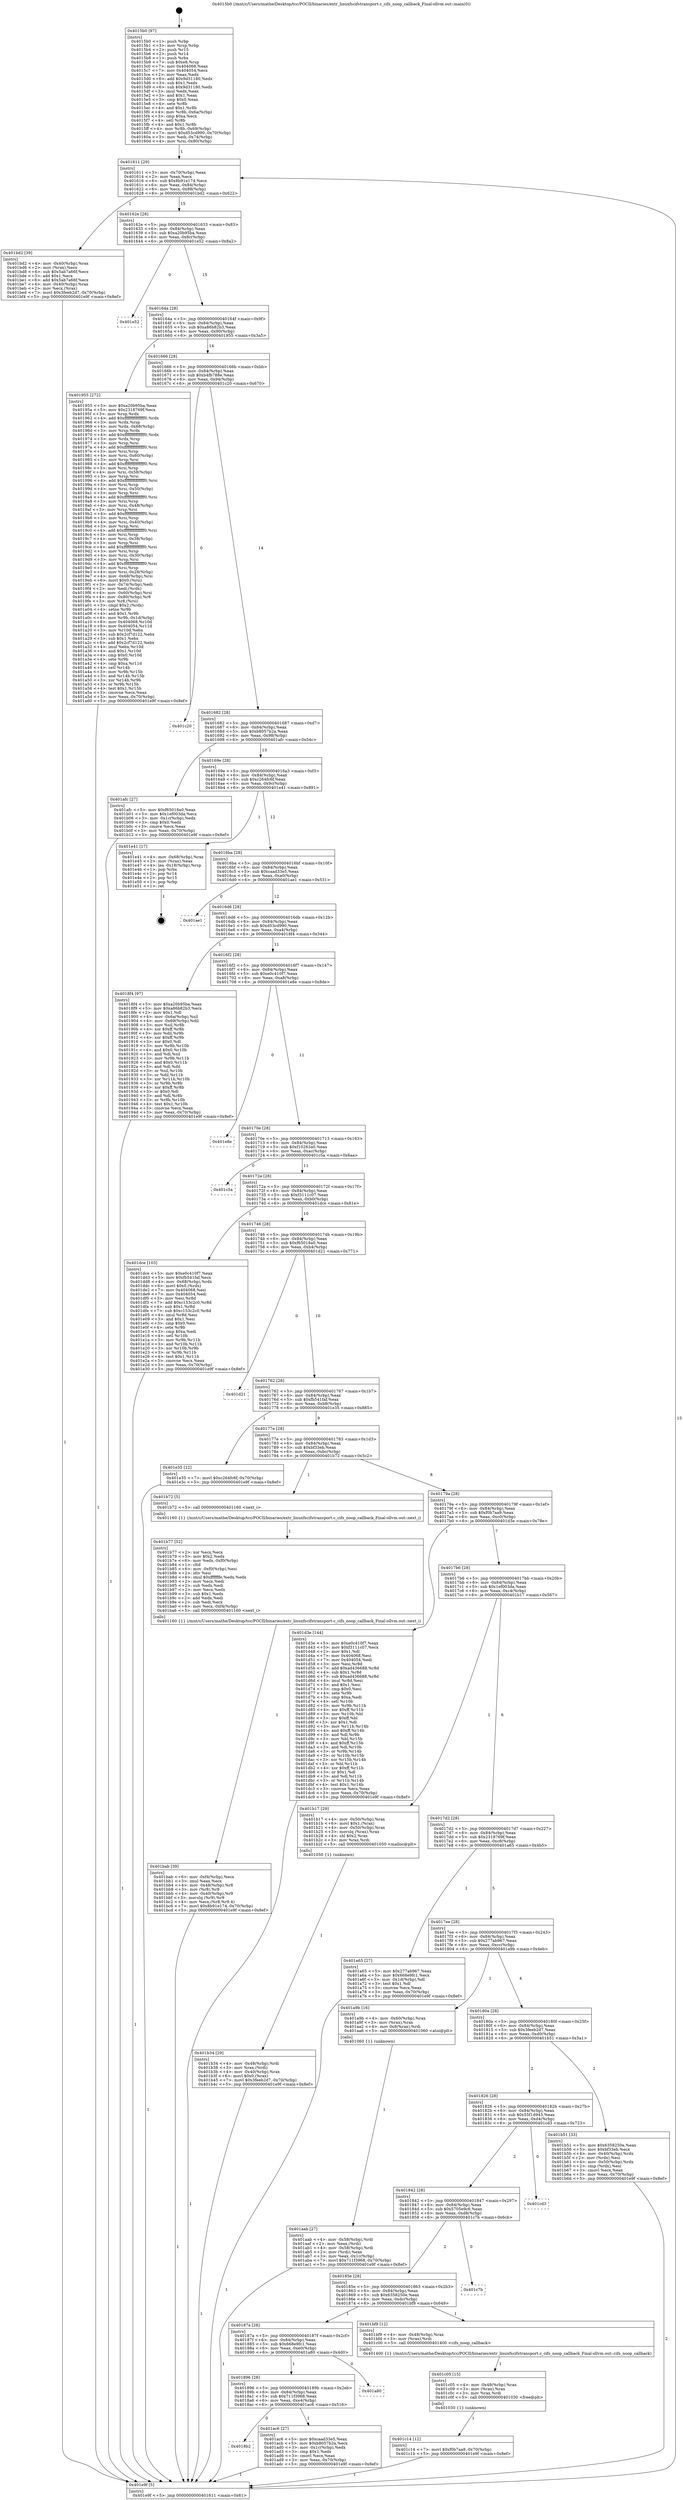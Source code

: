 digraph "0x4015b0" {
  label = "0x4015b0 (/mnt/c/Users/mathe/Desktop/tcc/POCII/binaries/extr_linuxfscifstransport.c_cifs_noop_callback_Final-ollvm.out::main(0))"
  labelloc = "t"
  node[shape=record]

  Entry [label="",width=0.3,height=0.3,shape=circle,fillcolor=black,style=filled]
  "0x401611" [label="{
     0x401611 [29]\l
     | [instrs]\l
     &nbsp;&nbsp;0x401611 \<+3\>: mov -0x70(%rbp),%eax\l
     &nbsp;&nbsp;0x401614 \<+2\>: mov %eax,%ecx\l
     &nbsp;&nbsp;0x401616 \<+6\>: sub $0x8b91e174,%ecx\l
     &nbsp;&nbsp;0x40161c \<+6\>: mov %eax,-0x84(%rbp)\l
     &nbsp;&nbsp;0x401622 \<+6\>: mov %ecx,-0x88(%rbp)\l
     &nbsp;&nbsp;0x401628 \<+6\>: je 0000000000401bd2 \<main+0x622\>\l
  }"]
  "0x401bd2" [label="{
     0x401bd2 [39]\l
     | [instrs]\l
     &nbsp;&nbsp;0x401bd2 \<+4\>: mov -0x40(%rbp),%rax\l
     &nbsp;&nbsp;0x401bd6 \<+2\>: mov (%rax),%ecx\l
     &nbsp;&nbsp;0x401bd8 \<+6\>: sub $0x5ab7a66f,%ecx\l
     &nbsp;&nbsp;0x401bde \<+3\>: add $0x1,%ecx\l
     &nbsp;&nbsp;0x401be1 \<+6\>: add $0x5ab7a66f,%ecx\l
     &nbsp;&nbsp;0x401be7 \<+4\>: mov -0x40(%rbp),%rax\l
     &nbsp;&nbsp;0x401beb \<+2\>: mov %ecx,(%rax)\l
     &nbsp;&nbsp;0x401bed \<+7\>: movl $0x3feeb2d7,-0x70(%rbp)\l
     &nbsp;&nbsp;0x401bf4 \<+5\>: jmp 0000000000401e9f \<main+0x8ef\>\l
  }"]
  "0x40162e" [label="{
     0x40162e [28]\l
     | [instrs]\l
     &nbsp;&nbsp;0x40162e \<+5\>: jmp 0000000000401633 \<main+0x83\>\l
     &nbsp;&nbsp;0x401633 \<+6\>: mov -0x84(%rbp),%eax\l
     &nbsp;&nbsp;0x401639 \<+5\>: sub $0xa20b95ba,%eax\l
     &nbsp;&nbsp;0x40163e \<+6\>: mov %eax,-0x8c(%rbp)\l
     &nbsp;&nbsp;0x401644 \<+6\>: je 0000000000401e52 \<main+0x8a2\>\l
  }"]
  Exit [label="",width=0.3,height=0.3,shape=circle,fillcolor=black,style=filled,peripheries=2]
  "0x401e52" [label="{
     0x401e52\l
  }", style=dashed]
  "0x40164a" [label="{
     0x40164a [28]\l
     | [instrs]\l
     &nbsp;&nbsp;0x40164a \<+5\>: jmp 000000000040164f \<main+0x9f\>\l
     &nbsp;&nbsp;0x40164f \<+6\>: mov -0x84(%rbp),%eax\l
     &nbsp;&nbsp;0x401655 \<+5\>: sub $0xa86b82b3,%eax\l
     &nbsp;&nbsp;0x40165a \<+6\>: mov %eax,-0x90(%rbp)\l
     &nbsp;&nbsp;0x401660 \<+6\>: je 0000000000401955 \<main+0x3a5\>\l
  }"]
  "0x401c14" [label="{
     0x401c14 [12]\l
     | [instrs]\l
     &nbsp;&nbsp;0x401c14 \<+7\>: movl $0xf0b7aa9,-0x70(%rbp)\l
     &nbsp;&nbsp;0x401c1b \<+5\>: jmp 0000000000401e9f \<main+0x8ef\>\l
  }"]
  "0x401955" [label="{
     0x401955 [272]\l
     | [instrs]\l
     &nbsp;&nbsp;0x401955 \<+5\>: mov $0xa20b95ba,%eax\l
     &nbsp;&nbsp;0x40195a \<+5\>: mov $0x2318769f,%ecx\l
     &nbsp;&nbsp;0x40195f \<+3\>: mov %rsp,%rdx\l
     &nbsp;&nbsp;0x401962 \<+4\>: add $0xfffffffffffffff0,%rdx\l
     &nbsp;&nbsp;0x401966 \<+3\>: mov %rdx,%rsp\l
     &nbsp;&nbsp;0x401969 \<+4\>: mov %rdx,-0x68(%rbp)\l
     &nbsp;&nbsp;0x40196d \<+3\>: mov %rsp,%rdx\l
     &nbsp;&nbsp;0x401970 \<+4\>: add $0xfffffffffffffff0,%rdx\l
     &nbsp;&nbsp;0x401974 \<+3\>: mov %rdx,%rsp\l
     &nbsp;&nbsp;0x401977 \<+3\>: mov %rsp,%rsi\l
     &nbsp;&nbsp;0x40197a \<+4\>: add $0xfffffffffffffff0,%rsi\l
     &nbsp;&nbsp;0x40197e \<+3\>: mov %rsi,%rsp\l
     &nbsp;&nbsp;0x401981 \<+4\>: mov %rsi,-0x60(%rbp)\l
     &nbsp;&nbsp;0x401985 \<+3\>: mov %rsp,%rsi\l
     &nbsp;&nbsp;0x401988 \<+4\>: add $0xfffffffffffffff0,%rsi\l
     &nbsp;&nbsp;0x40198c \<+3\>: mov %rsi,%rsp\l
     &nbsp;&nbsp;0x40198f \<+4\>: mov %rsi,-0x58(%rbp)\l
     &nbsp;&nbsp;0x401993 \<+3\>: mov %rsp,%rsi\l
     &nbsp;&nbsp;0x401996 \<+4\>: add $0xfffffffffffffff0,%rsi\l
     &nbsp;&nbsp;0x40199a \<+3\>: mov %rsi,%rsp\l
     &nbsp;&nbsp;0x40199d \<+4\>: mov %rsi,-0x50(%rbp)\l
     &nbsp;&nbsp;0x4019a1 \<+3\>: mov %rsp,%rsi\l
     &nbsp;&nbsp;0x4019a4 \<+4\>: add $0xfffffffffffffff0,%rsi\l
     &nbsp;&nbsp;0x4019a8 \<+3\>: mov %rsi,%rsp\l
     &nbsp;&nbsp;0x4019ab \<+4\>: mov %rsi,-0x48(%rbp)\l
     &nbsp;&nbsp;0x4019af \<+3\>: mov %rsp,%rsi\l
     &nbsp;&nbsp;0x4019b2 \<+4\>: add $0xfffffffffffffff0,%rsi\l
     &nbsp;&nbsp;0x4019b6 \<+3\>: mov %rsi,%rsp\l
     &nbsp;&nbsp;0x4019b9 \<+4\>: mov %rsi,-0x40(%rbp)\l
     &nbsp;&nbsp;0x4019bd \<+3\>: mov %rsp,%rsi\l
     &nbsp;&nbsp;0x4019c0 \<+4\>: add $0xfffffffffffffff0,%rsi\l
     &nbsp;&nbsp;0x4019c4 \<+3\>: mov %rsi,%rsp\l
     &nbsp;&nbsp;0x4019c7 \<+4\>: mov %rsi,-0x38(%rbp)\l
     &nbsp;&nbsp;0x4019cb \<+3\>: mov %rsp,%rsi\l
     &nbsp;&nbsp;0x4019ce \<+4\>: add $0xfffffffffffffff0,%rsi\l
     &nbsp;&nbsp;0x4019d2 \<+3\>: mov %rsi,%rsp\l
     &nbsp;&nbsp;0x4019d5 \<+4\>: mov %rsi,-0x30(%rbp)\l
     &nbsp;&nbsp;0x4019d9 \<+3\>: mov %rsp,%rsi\l
     &nbsp;&nbsp;0x4019dc \<+4\>: add $0xfffffffffffffff0,%rsi\l
     &nbsp;&nbsp;0x4019e0 \<+3\>: mov %rsi,%rsp\l
     &nbsp;&nbsp;0x4019e3 \<+4\>: mov %rsi,-0x28(%rbp)\l
     &nbsp;&nbsp;0x4019e7 \<+4\>: mov -0x68(%rbp),%rsi\l
     &nbsp;&nbsp;0x4019eb \<+6\>: movl $0x0,(%rsi)\l
     &nbsp;&nbsp;0x4019f1 \<+3\>: mov -0x74(%rbp),%edi\l
     &nbsp;&nbsp;0x4019f4 \<+2\>: mov %edi,(%rdx)\l
     &nbsp;&nbsp;0x4019f6 \<+4\>: mov -0x60(%rbp),%rsi\l
     &nbsp;&nbsp;0x4019fa \<+4\>: mov -0x80(%rbp),%r8\l
     &nbsp;&nbsp;0x4019fe \<+3\>: mov %r8,(%rsi)\l
     &nbsp;&nbsp;0x401a01 \<+3\>: cmpl $0x2,(%rdx)\l
     &nbsp;&nbsp;0x401a04 \<+4\>: setne %r9b\l
     &nbsp;&nbsp;0x401a08 \<+4\>: and $0x1,%r9b\l
     &nbsp;&nbsp;0x401a0c \<+4\>: mov %r9b,-0x1d(%rbp)\l
     &nbsp;&nbsp;0x401a10 \<+8\>: mov 0x404068,%r10d\l
     &nbsp;&nbsp;0x401a18 \<+8\>: mov 0x404054,%r11d\l
     &nbsp;&nbsp;0x401a20 \<+3\>: mov %r10d,%ebx\l
     &nbsp;&nbsp;0x401a23 \<+6\>: sub $0x2cf7d122,%ebx\l
     &nbsp;&nbsp;0x401a29 \<+3\>: sub $0x1,%ebx\l
     &nbsp;&nbsp;0x401a2c \<+6\>: add $0x2cf7d122,%ebx\l
     &nbsp;&nbsp;0x401a32 \<+4\>: imul %ebx,%r10d\l
     &nbsp;&nbsp;0x401a36 \<+4\>: and $0x1,%r10d\l
     &nbsp;&nbsp;0x401a3a \<+4\>: cmp $0x0,%r10d\l
     &nbsp;&nbsp;0x401a3e \<+4\>: sete %r9b\l
     &nbsp;&nbsp;0x401a42 \<+4\>: cmp $0xa,%r11d\l
     &nbsp;&nbsp;0x401a46 \<+4\>: setl %r14b\l
     &nbsp;&nbsp;0x401a4a \<+3\>: mov %r9b,%r15b\l
     &nbsp;&nbsp;0x401a4d \<+3\>: and %r14b,%r15b\l
     &nbsp;&nbsp;0x401a50 \<+3\>: xor %r14b,%r9b\l
     &nbsp;&nbsp;0x401a53 \<+3\>: or %r9b,%r15b\l
     &nbsp;&nbsp;0x401a56 \<+4\>: test $0x1,%r15b\l
     &nbsp;&nbsp;0x401a5a \<+3\>: cmovne %ecx,%eax\l
     &nbsp;&nbsp;0x401a5d \<+3\>: mov %eax,-0x70(%rbp)\l
     &nbsp;&nbsp;0x401a60 \<+5\>: jmp 0000000000401e9f \<main+0x8ef\>\l
  }"]
  "0x401666" [label="{
     0x401666 [28]\l
     | [instrs]\l
     &nbsp;&nbsp;0x401666 \<+5\>: jmp 000000000040166b \<main+0xbb\>\l
     &nbsp;&nbsp;0x40166b \<+6\>: mov -0x84(%rbp),%eax\l
     &nbsp;&nbsp;0x401671 \<+5\>: sub $0xb4fb788e,%eax\l
     &nbsp;&nbsp;0x401676 \<+6\>: mov %eax,-0x94(%rbp)\l
     &nbsp;&nbsp;0x40167c \<+6\>: je 0000000000401c20 \<main+0x670\>\l
  }"]
  "0x401c05" [label="{
     0x401c05 [15]\l
     | [instrs]\l
     &nbsp;&nbsp;0x401c05 \<+4\>: mov -0x48(%rbp),%rax\l
     &nbsp;&nbsp;0x401c09 \<+3\>: mov (%rax),%rax\l
     &nbsp;&nbsp;0x401c0c \<+3\>: mov %rax,%rdi\l
     &nbsp;&nbsp;0x401c0f \<+5\>: call 0000000000401030 \<free@plt\>\l
     | [calls]\l
     &nbsp;&nbsp;0x401030 \{1\} (unknown)\l
  }"]
  "0x401c20" [label="{
     0x401c20\l
  }", style=dashed]
  "0x401682" [label="{
     0x401682 [28]\l
     | [instrs]\l
     &nbsp;&nbsp;0x401682 \<+5\>: jmp 0000000000401687 \<main+0xd7\>\l
     &nbsp;&nbsp;0x401687 \<+6\>: mov -0x84(%rbp),%eax\l
     &nbsp;&nbsp;0x40168d \<+5\>: sub $0xb8057b2a,%eax\l
     &nbsp;&nbsp;0x401692 \<+6\>: mov %eax,-0x98(%rbp)\l
     &nbsp;&nbsp;0x401698 \<+6\>: je 0000000000401afc \<main+0x54c\>\l
  }"]
  "0x401bab" [label="{
     0x401bab [39]\l
     | [instrs]\l
     &nbsp;&nbsp;0x401bab \<+6\>: mov -0xf4(%rbp),%ecx\l
     &nbsp;&nbsp;0x401bb1 \<+3\>: imul %eax,%ecx\l
     &nbsp;&nbsp;0x401bb4 \<+4\>: mov -0x48(%rbp),%r8\l
     &nbsp;&nbsp;0x401bb8 \<+3\>: mov (%r8),%r8\l
     &nbsp;&nbsp;0x401bbb \<+4\>: mov -0x40(%rbp),%r9\l
     &nbsp;&nbsp;0x401bbf \<+3\>: movslq (%r9),%r9\l
     &nbsp;&nbsp;0x401bc2 \<+4\>: mov %ecx,(%r8,%r9,4)\l
     &nbsp;&nbsp;0x401bc6 \<+7\>: movl $0x8b91e174,-0x70(%rbp)\l
     &nbsp;&nbsp;0x401bcd \<+5\>: jmp 0000000000401e9f \<main+0x8ef\>\l
  }"]
  "0x401afc" [label="{
     0x401afc [27]\l
     | [instrs]\l
     &nbsp;&nbsp;0x401afc \<+5\>: mov $0xf65018a0,%eax\l
     &nbsp;&nbsp;0x401b01 \<+5\>: mov $0x1ef003da,%ecx\l
     &nbsp;&nbsp;0x401b06 \<+3\>: mov -0x1c(%rbp),%edx\l
     &nbsp;&nbsp;0x401b09 \<+3\>: cmp $0x0,%edx\l
     &nbsp;&nbsp;0x401b0c \<+3\>: cmove %ecx,%eax\l
     &nbsp;&nbsp;0x401b0f \<+3\>: mov %eax,-0x70(%rbp)\l
     &nbsp;&nbsp;0x401b12 \<+5\>: jmp 0000000000401e9f \<main+0x8ef\>\l
  }"]
  "0x40169e" [label="{
     0x40169e [28]\l
     | [instrs]\l
     &nbsp;&nbsp;0x40169e \<+5\>: jmp 00000000004016a3 \<main+0xf3\>\l
     &nbsp;&nbsp;0x4016a3 \<+6\>: mov -0x84(%rbp),%eax\l
     &nbsp;&nbsp;0x4016a9 \<+5\>: sub $0xc264fc6f,%eax\l
     &nbsp;&nbsp;0x4016ae \<+6\>: mov %eax,-0x9c(%rbp)\l
     &nbsp;&nbsp;0x4016b4 \<+6\>: je 0000000000401e41 \<main+0x891\>\l
  }"]
  "0x401b77" [label="{
     0x401b77 [52]\l
     | [instrs]\l
     &nbsp;&nbsp;0x401b77 \<+2\>: xor %ecx,%ecx\l
     &nbsp;&nbsp;0x401b79 \<+5\>: mov $0x2,%edx\l
     &nbsp;&nbsp;0x401b7e \<+6\>: mov %edx,-0xf0(%rbp)\l
     &nbsp;&nbsp;0x401b84 \<+1\>: cltd\l
     &nbsp;&nbsp;0x401b85 \<+6\>: mov -0xf0(%rbp),%esi\l
     &nbsp;&nbsp;0x401b8b \<+2\>: idiv %esi\l
     &nbsp;&nbsp;0x401b8d \<+6\>: imul $0xfffffffe,%edx,%edx\l
     &nbsp;&nbsp;0x401b93 \<+2\>: mov %ecx,%edi\l
     &nbsp;&nbsp;0x401b95 \<+2\>: sub %edx,%edi\l
     &nbsp;&nbsp;0x401b97 \<+2\>: mov %ecx,%edx\l
     &nbsp;&nbsp;0x401b99 \<+3\>: sub $0x1,%edx\l
     &nbsp;&nbsp;0x401b9c \<+2\>: add %edx,%edi\l
     &nbsp;&nbsp;0x401b9e \<+2\>: sub %edi,%ecx\l
     &nbsp;&nbsp;0x401ba0 \<+6\>: mov %ecx,-0xf4(%rbp)\l
     &nbsp;&nbsp;0x401ba6 \<+5\>: call 0000000000401160 \<next_i\>\l
     | [calls]\l
     &nbsp;&nbsp;0x401160 \{1\} (/mnt/c/Users/mathe/Desktop/tcc/POCII/binaries/extr_linuxfscifstransport.c_cifs_noop_callback_Final-ollvm.out::next_i)\l
  }"]
  "0x401e41" [label="{
     0x401e41 [17]\l
     | [instrs]\l
     &nbsp;&nbsp;0x401e41 \<+4\>: mov -0x68(%rbp),%rax\l
     &nbsp;&nbsp;0x401e45 \<+2\>: mov (%rax),%eax\l
     &nbsp;&nbsp;0x401e47 \<+4\>: lea -0x18(%rbp),%rsp\l
     &nbsp;&nbsp;0x401e4b \<+1\>: pop %rbx\l
     &nbsp;&nbsp;0x401e4c \<+2\>: pop %r14\l
     &nbsp;&nbsp;0x401e4e \<+2\>: pop %r15\l
     &nbsp;&nbsp;0x401e50 \<+1\>: pop %rbp\l
     &nbsp;&nbsp;0x401e51 \<+1\>: ret\l
  }"]
  "0x4016ba" [label="{
     0x4016ba [28]\l
     | [instrs]\l
     &nbsp;&nbsp;0x4016ba \<+5\>: jmp 00000000004016bf \<main+0x10f\>\l
     &nbsp;&nbsp;0x4016bf \<+6\>: mov -0x84(%rbp),%eax\l
     &nbsp;&nbsp;0x4016c5 \<+5\>: sub $0xcaad33e5,%eax\l
     &nbsp;&nbsp;0x4016ca \<+6\>: mov %eax,-0xa0(%rbp)\l
     &nbsp;&nbsp;0x4016d0 \<+6\>: je 0000000000401ae1 \<main+0x531\>\l
  }"]
  "0x401b34" [label="{
     0x401b34 [29]\l
     | [instrs]\l
     &nbsp;&nbsp;0x401b34 \<+4\>: mov -0x48(%rbp),%rdi\l
     &nbsp;&nbsp;0x401b38 \<+3\>: mov %rax,(%rdi)\l
     &nbsp;&nbsp;0x401b3b \<+4\>: mov -0x40(%rbp),%rax\l
     &nbsp;&nbsp;0x401b3f \<+6\>: movl $0x0,(%rax)\l
     &nbsp;&nbsp;0x401b45 \<+7\>: movl $0x3feeb2d7,-0x70(%rbp)\l
     &nbsp;&nbsp;0x401b4c \<+5\>: jmp 0000000000401e9f \<main+0x8ef\>\l
  }"]
  "0x401ae1" [label="{
     0x401ae1\l
  }", style=dashed]
  "0x4016d6" [label="{
     0x4016d6 [28]\l
     | [instrs]\l
     &nbsp;&nbsp;0x4016d6 \<+5\>: jmp 00000000004016db \<main+0x12b\>\l
     &nbsp;&nbsp;0x4016db \<+6\>: mov -0x84(%rbp),%eax\l
     &nbsp;&nbsp;0x4016e1 \<+5\>: sub $0xd53cd990,%eax\l
     &nbsp;&nbsp;0x4016e6 \<+6\>: mov %eax,-0xa4(%rbp)\l
     &nbsp;&nbsp;0x4016ec \<+6\>: je 00000000004018f4 \<main+0x344\>\l
  }"]
  "0x4018b2" [label="{
     0x4018b2\l
  }", style=dashed]
  "0x4018f4" [label="{
     0x4018f4 [97]\l
     | [instrs]\l
     &nbsp;&nbsp;0x4018f4 \<+5\>: mov $0xa20b95ba,%eax\l
     &nbsp;&nbsp;0x4018f9 \<+5\>: mov $0xa86b82b3,%ecx\l
     &nbsp;&nbsp;0x4018fe \<+2\>: mov $0x1,%dl\l
     &nbsp;&nbsp;0x401900 \<+4\>: mov -0x6a(%rbp),%sil\l
     &nbsp;&nbsp;0x401904 \<+4\>: mov -0x69(%rbp),%dil\l
     &nbsp;&nbsp;0x401908 \<+3\>: mov %sil,%r8b\l
     &nbsp;&nbsp;0x40190b \<+4\>: xor $0xff,%r8b\l
     &nbsp;&nbsp;0x40190f \<+3\>: mov %dil,%r9b\l
     &nbsp;&nbsp;0x401912 \<+4\>: xor $0xff,%r9b\l
     &nbsp;&nbsp;0x401916 \<+3\>: xor $0x0,%dl\l
     &nbsp;&nbsp;0x401919 \<+3\>: mov %r8b,%r10b\l
     &nbsp;&nbsp;0x40191c \<+4\>: and $0x0,%r10b\l
     &nbsp;&nbsp;0x401920 \<+3\>: and %dl,%sil\l
     &nbsp;&nbsp;0x401923 \<+3\>: mov %r9b,%r11b\l
     &nbsp;&nbsp;0x401926 \<+4\>: and $0x0,%r11b\l
     &nbsp;&nbsp;0x40192a \<+3\>: and %dl,%dil\l
     &nbsp;&nbsp;0x40192d \<+3\>: or %sil,%r10b\l
     &nbsp;&nbsp;0x401930 \<+3\>: or %dil,%r11b\l
     &nbsp;&nbsp;0x401933 \<+3\>: xor %r11b,%r10b\l
     &nbsp;&nbsp;0x401936 \<+3\>: or %r9b,%r8b\l
     &nbsp;&nbsp;0x401939 \<+4\>: xor $0xff,%r8b\l
     &nbsp;&nbsp;0x40193d \<+3\>: or $0x0,%dl\l
     &nbsp;&nbsp;0x401940 \<+3\>: and %dl,%r8b\l
     &nbsp;&nbsp;0x401943 \<+3\>: or %r8b,%r10b\l
     &nbsp;&nbsp;0x401946 \<+4\>: test $0x1,%r10b\l
     &nbsp;&nbsp;0x40194a \<+3\>: cmovne %ecx,%eax\l
     &nbsp;&nbsp;0x40194d \<+3\>: mov %eax,-0x70(%rbp)\l
     &nbsp;&nbsp;0x401950 \<+5\>: jmp 0000000000401e9f \<main+0x8ef\>\l
  }"]
  "0x4016f2" [label="{
     0x4016f2 [28]\l
     | [instrs]\l
     &nbsp;&nbsp;0x4016f2 \<+5\>: jmp 00000000004016f7 \<main+0x147\>\l
     &nbsp;&nbsp;0x4016f7 \<+6\>: mov -0x84(%rbp),%eax\l
     &nbsp;&nbsp;0x4016fd \<+5\>: sub $0xe0c410f7,%eax\l
     &nbsp;&nbsp;0x401702 \<+6\>: mov %eax,-0xa8(%rbp)\l
     &nbsp;&nbsp;0x401708 \<+6\>: je 0000000000401e8e \<main+0x8de\>\l
  }"]
  "0x401e9f" [label="{
     0x401e9f [5]\l
     | [instrs]\l
     &nbsp;&nbsp;0x401e9f \<+5\>: jmp 0000000000401611 \<main+0x61\>\l
  }"]
  "0x4015b0" [label="{
     0x4015b0 [97]\l
     | [instrs]\l
     &nbsp;&nbsp;0x4015b0 \<+1\>: push %rbp\l
     &nbsp;&nbsp;0x4015b1 \<+3\>: mov %rsp,%rbp\l
     &nbsp;&nbsp;0x4015b4 \<+2\>: push %r15\l
     &nbsp;&nbsp;0x4015b6 \<+2\>: push %r14\l
     &nbsp;&nbsp;0x4015b8 \<+1\>: push %rbx\l
     &nbsp;&nbsp;0x4015b9 \<+7\>: sub $0xe8,%rsp\l
     &nbsp;&nbsp;0x4015c0 \<+7\>: mov 0x404068,%eax\l
     &nbsp;&nbsp;0x4015c7 \<+7\>: mov 0x404054,%ecx\l
     &nbsp;&nbsp;0x4015ce \<+2\>: mov %eax,%edx\l
     &nbsp;&nbsp;0x4015d0 \<+6\>: add $0x9d31180,%edx\l
     &nbsp;&nbsp;0x4015d6 \<+3\>: sub $0x1,%edx\l
     &nbsp;&nbsp;0x4015d9 \<+6\>: sub $0x9d31180,%edx\l
     &nbsp;&nbsp;0x4015df \<+3\>: imul %edx,%eax\l
     &nbsp;&nbsp;0x4015e2 \<+3\>: and $0x1,%eax\l
     &nbsp;&nbsp;0x4015e5 \<+3\>: cmp $0x0,%eax\l
     &nbsp;&nbsp;0x4015e8 \<+4\>: sete %r8b\l
     &nbsp;&nbsp;0x4015ec \<+4\>: and $0x1,%r8b\l
     &nbsp;&nbsp;0x4015f0 \<+4\>: mov %r8b,-0x6a(%rbp)\l
     &nbsp;&nbsp;0x4015f4 \<+3\>: cmp $0xa,%ecx\l
     &nbsp;&nbsp;0x4015f7 \<+4\>: setl %r8b\l
     &nbsp;&nbsp;0x4015fb \<+4\>: and $0x1,%r8b\l
     &nbsp;&nbsp;0x4015ff \<+4\>: mov %r8b,-0x69(%rbp)\l
     &nbsp;&nbsp;0x401603 \<+7\>: movl $0xd53cd990,-0x70(%rbp)\l
     &nbsp;&nbsp;0x40160a \<+3\>: mov %edi,-0x74(%rbp)\l
     &nbsp;&nbsp;0x40160d \<+4\>: mov %rsi,-0x80(%rbp)\l
  }"]
  "0x401ac6" [label="{
     0x401ac6 [27]\l
     | [instrs]\l
     &nbsp;&nbsp;0x401ac6 \<+5\>: mov $0xcaad33e5,%eax\l
     &nbsp;&nbsp;0x401acb \<+5\>: mov $0xb8057b2a,%ecx\l
     &nbsp;&nbsp;0x401ad0 \<+3\>: mov -0x1c(%rbp),%edx\l
     &nbsp;&nbsp;0x401ad3 \<+3\>: cmp $0x1,%edx\l
     &nbsp;&nbsp;0x401ad6 \<+3\>: cmovl %ecx,%eax\l
     &nbsp;&nbsp;0x401ad9 \<+3\>: mov %eax,-0x70(%rbp)\l
     &nbsp;&nbsp;0x401adc \<+5\>: jmp 0000000000401e9f \<main+0x8ef\>\l
  }"]
  "0x401896" [label="{
     0x401896 [28]\l
     | [instrs]\l
     &nbsp;&nbsp;0x401896 \<+5\>: jmp 000000000040189b \<main+0x2eb\>\l
     &nbsp;&nbsp;0x40189b \<+6\>: mov -0x84(%rbp),%eax\l
     &nbsp;&nbsp;0x4018a1 \<+5\>: sub $0x711f3968,%eax\l
     &nbsp;&nbsp;0x4018a6 \<+6\>: mov %eax,-0xe4(%rbp)\l
     &nbsp;&nbsp;0x4018ac \<+6\>: je 0000000000401ac6 \<main+0x516\>\l
  }"]
  "0x401e8e" [label="{
     0x401e8e\l
  }", style=dashed]
  "0x40170e" [label="{
     0x40170e [28]\l
     | [instrs]\l
     &nbsp;&nbsp;0x40170e \<+5\>: jmp 0000000000401713 \<main+0x163\>\l
     &nbsp;&nbsp;0x401713 \<+6\>: mov -0x84(%rbp),%eax\l
     &nbsp;&nbsp;0x401719 \<+5\>: sub $0xf10263a0,%eax\l
     &nbsp;&nbsp;0x40171e \<+6\>: mov %eax,-0xac(%rbp)\l
     &nbsp;&nbsp;0x401724 \<+6\>: je 0000000000401c5a \<main+0x6aa\>\l
  }"]
  "0x401a80" [label="{
     0x401a80\l
  }", style=dashed]
  "0x401c5a" [label="{
     0x401c5a\l
  }", style=dashed]
  "0x40172a" [label="{
     0x40172a [28]\l
     | [instrs]\l
     &nbsp;&nbsp;0x40172a \<+5\>: jmp 000000000040172f \<main+0x17f\>\l
     &nbsp;&nbsp;0x40172f \<+6\>: mov -0x84(%rbp),%eax\l
     &nbsp;&nbsp;0x401735 \<+5\>: sub $0xf3111c07,%eax\l
     &nbsp;&nbsp;0x40173a \<+6\>: mov %eax,-0xb0(%rbp)\l
     &nbsp;&nbsp;0x401740 \<+6\>: je 0000000000401dce \<main+0x81e\>\l
  }"]
  "0x40187a" [label="{
     0x40187a [28]\l
     | [instrs]\l
     &nbsp;&nbsp;0x40187a \<+5\>: jmp 000000000040187f \<main+0x2cf\>\l
     &nbsp;&nbsp;0x40187f \<+6\>: mov -0x84(%rbp),%eax\l
     &nbsp;&nbsp;0x401885 \<+5\>: sub $0x668e9fc1,%eax\l
     &nbsp;&nbsp;0x40188a \<+6\>: mov %eax,-0xe0(%rbp)\l
     &nbsp;&nbsp;0x401890 \<+6\>: je 0000000000401a80 \<main+0x4d0\>\l
  }"]
  "0x401dce" [label="{
     0x401dce [103]\l
     | [instrs]\l
     &nbsp;&nbsp;0x401dce \<+5\>: mov $0xe0c410f7,%eax\l
     &nbsp;&nbsp;0x401dd3 \<+5\>: mov $0xfb541faf,%ecx\l
     &nbsp;&nbsp;0x401dd8 \<+4\>: mov -0x68(%rbp),%rdx\l
     &nbsp;&nbsp;0x401ddc \<+6\>: movl $0x0,(%rdx)\l
     &nbsp;&nbsp;0x401de2 \<+7\>: mov 0x404068,%esi\l
     &nbsp;&nbsp;0x401de9 \<+7\>: mov 0x404054,%edi\l
     &nbsp;&nbsp;0x401df0 \<+3\>: mov %esi,%r8d\l
     &nbsp;&nbsp;0x401df3 \<+7\>: add $0xc153c2c0,%r8d\l
     &nbsp;&nbsp;0x401dfa \<+4\>: sub $0x1,%r8d\l
     &nbsp;&nbsp;0x401dfe \<+7\>: sub $0xc153c2c0,%r8d\l
     &nbsp;&nbsp;0x401e05 \<+4\>: imul %r8d,%esi\l
     &nbsp;&nbsp;0x401e09 \<+3\>: and $0x1,%esi\l
     &nbsp;&nbsp;0x401e0c \<+3\>: cmp $0x0,%esi\l
     &nbsp;&nbsp;0x401e0f \<+4\>: sete %r9b\l
     &nbsp;&nbsp;0x401e13 \<+3\>: cmp $0xa,%edi\l
     &nbsp;&nbsp;0x401e16 \<+4\>: setl %r10b\l
     &nbsp;&nbsp;0x401e1a \<+3\>: mov %r9b,%r11b\l
     &nbsp;&nbsp;0x401e1d \<+3\>: and %r10b,%r11b\l
     &nbsp;&nbsp;0x401e20 \<+3\>: xor %r10b,%r9b\l
     &nbsp;&nbsp;0x401e23 \<+3\>: or %r9b,%r11b\l
     &nbsp;&nbsp;0x401e26 \<+4\>: test $0x1,%r11b\l
     &nbsp;&nbsp;0x401e2a \<+3\>: cmovne %ecx,%eax\l
     &nbsp;&nbsp;0x401e2d \<+3\>: mov %eax,-0x70(%rbp)\l
     &nbsp;&nbsp;0x401e30 \<+5\>: jmp 0000000000401e9f \<main+0x8ef\>\l
  }"]
  "0x401746" [label="{
     0x401746 [28]\l
     | [instrs]\l
     &nbsp;&nbsp;0x401746 \<+5\>: jmp 000000000040174b \<main+0x19b\>\l
     &nbsp;&nbsp;0x40174b \<+6\>: mov -0x84(%rbp),%eax\l
     &nbsp;&nbsp;0x401751 \<+5\>: sub $0xf65018a0,%eax\l
     &nbsp;&nbsp;0x401756 \<+6\>: mov %eax,-0xb4(%rbp)\l
     &nbsp;&nbsp;0x40175c \<+6\>: je 0000000000401d21 \<main+0x771\>\l
  }"]
  "0x401bf9" [label="{
     0x401bf9 [12]\l
     | [instrs]\l
     &nbsp;&nbsp;0x401bf9 \<+4\>: mov -0x48(%rbp),%rax\l
     &nbsp;&nbsp;0x401bfd \<+3\>: mov (%rax),%rdi\l
     &nbsp;&nbsp;0x401c00 \<+5\>: call 0000000000401400 \<cifs_noop_callback\>\l
     | [calls]\l
     &nbsp;&nbsp;0x401400 \{1\} (/mnt/c/Users/mathe/Desktop/tcc/POCII/binaries/extr_linuxfscifstransport.c_cifs_noop_callback_Final-ollvm.out::cifs_noop_callback)\l
  }"]
  "0x401d21" [label="{
     0x401d21\l
  }", style=dashed]
  "0x401762" [label="{
     0x401762 [28]\l
     | [instrs]\l
     &nbsp;&nbsp;0x401762 \<+5\>: jmp 0000000000401767 \<main+0x1b7\>\l
     &nbsp;&nbsp;0x401767 \<+6\>: mov -0x84(%rbp),%eax\l
     &nbsp;&nbsp;0x40176d \<+5\>: sub $0xfb541faf,%eax\l
     &nbsp;&nbsp;0x401772 \<+6\>: mov %eax,-0xb8(%rbp)\l
     &nbsp;&nbsp;0x401778 \<+6\>: je 0000000000401e35 \<main+0x885\>\l
  }"]
  "0x40185e" [label="{
     0x40185e [28]\l
     | [instrs]\l
     &nbsp;&nbsp;0x40185e \<+5\>: jmp 0000000000401863 \<main+0x2b3\>\l
     &nbsp;&nbsp;0x401863 \<+6\>: mov -0x84(%rbp),%eax\l
     &nbsp;&nbsp;0x401869 \<+5\>: sub $0x6358250e,%eax\l
     &nbsp;&nbsp;0x40186e \<+6\>: mov %eax,-0xdc(%rbp)\l
     &nbsp;&nbsp;0x401874 \<+6\>: je 0000000000401bf9 \<main+0x649\>\l
  }"]
  "0x401e35" [label="{
     0x401e35 [12]\l
     | [instrs]\l
     &nbsp;&nbsp;0x401e35 \<+7\>: movl $0xc264fc6f,-0x70(%rbp)\l
     &nbsp;&nbsp;0x401e3c \<+5\>: jmp 0000000000401e9f \<main+0x8ef\>\l
  }"]
  "0x40177e" [label="{
     0x40177e [28]\l
     | [instrs]\l
     &nbsp;&nbsp;0x40177e \<+5\>: jmp 0000000000401783 \<main+0x1d3\>\l
     &nbsp;&nbsp;0x401783 \<+6\>: mov -0x84(%rbp),%eax\l
     &nbsp;&nbsp;0x401789 \<+5\>: sub $0xbf33eb,%eax\l
     &nbsp;&nbsp;0x40178e \<+6\>: mov %eax,-0xbc(%rbp)\l
     &nbsp;&nbsp;0x401794 \<+6\>: je 0000000000401b72 \<main+0x5c2\>\l
  }"]
  "0x401c7b" [label="{
     0x401c7b\l
  }", style=dashed]
  "0x401b72" [label="{
     0x401b72 [5]\l
     | [instrs]\l
     &nbsp;&nbsp;0x401b72 \<+5\>: call 0000000000401160 \<next_i\>\l
     | [calls]\l
     &nbsp;&nbsp;0x401160 \{1\} (/mnt/c/Users/mathe/Desktop/tcc/POCII/binaries/extr_linuxfscifstransport.c_cifs_noop_callback_Final-ollvm.out::next_i)\l
  }"]
  "0x40179a" [label="{
     0x40179a [28]\l
     | [instrs]\l
     &nbsp;&nbsp;0x40179a \<+5\>: jmp 000000000040179f \<main+0x1ef\>\l
     &nbsp;&nbsp;0x40179f \<+6\>: mov -0x84(%rbp),%eax\l
     &nbsp;&nbsp;0x4017a5 \<+5\>: sub $0xf0b7aa9,%eax\l
     &nbsp;&nbsp;0x4017aa \<+6\>: mov %eax,-0xc0(%rbp)\l
     &nbsp;&nbsp;0x4017b0 \<+6\>: je 0000000000401d3e \<main+0x78e\>\l
  }"]
  "0x401842" [label="{
     0x401842 [28]\l
     | [instrs]\l
     &nbsp;&nbsp;0x401842 \<+5\>: jmp 0000000000401847 \<main+0x297\>\l
     &nbsp;&nbsp;0x401847 \<+6\>: mov -0x84(%rbp),%eax\l
     &nbsp;&nbsp;0x40184d \<+5\>: sub $0x5705e9c6,%eax\l
     &nbsp;&nbsp;0x401852 \<+6\>: mov %eax,-0xd8(%rbp)\l
     &nbsp;&nbsp;0x401858 \<+6\>: je 0000000000401c7b \<main+0x6cb\>\l
  }"]
  "0x401d3e" [label="{
     0x401d3e [144]\l
     | [instrs]\l
     &nbsp;&nbsp;0x401d3e \<+5\>: mov $0xe0c410f7,%eax\l
     &nbsp;&nbsp;0x401d43 \<+5\>: mov $0xf3111c07,%ecx\l
     &nbsp;&nbsp;0x401d48 \<+2\>: mov $0x1,%dl\l
     &nbsp;&nbsp;0x401d4a \<+7\>: mov 0x404068,%esi\l
     &nbsp;&nbsp;0x401d51 \<+7\>: mov 0x404054,%edi\l
     &nbsp;&nbsp;0x401d58 \<+3\>: mov %esi,%r8d\l
     &nbsp;&nbsp;0x401d5b \<+7\>: add $0xad436688,%r8d\l
     &nbsp;&nbsp;0x401d62 \<+4\>: sub $0x1,%r8d\l
     &nbsp;&nbsp;0x401d66 \<+7\>: sub $0xad436688,%r8d\l
     &nbsp;&nbsp;0x401d6d \<+4\>: imul %r8d,%esi\l
     &nbsp;&nbsp;0x401d71 \<+3\>: and $0x1,%esi\l
     &nbsp;&nbsp;0x401d74 \<+3\>: cmp $0x0,%esi\l
     &nbsp;&nbsp;0x401d77 \<+4\>: sete %r9b\l
     &nbsp;&nbsp;0x401d7b \<+3\>: cmp $0xa,%edi\l
     &nbsp;&nbsp;0x401d7e \<+4\>: setl %r10b\l
     &nbsp;&nbsp;0x401d82 \<+3\>: mov %r9b,%r11b\l
     &nbsp;&nbsp;0x401d85 \<+4\>: xor $0xff,%r11b\l
     &nbsp;&nbsp;0x401d89 \<+3\>: mov %r10b,%bl\l
     &nbsp;&nbsp;0x401d8c \<+3\>: xor $0xff,%bl\l
     &nbsp;&nbsp;0x401d8f \<+3\>: xor $0x1,%dl\l
     &nbsp;&nbsp;0x401d92 \<+3\>: mov %r11b,%r14b\l
     &nbsp;&nbsp;0x401d95 \<+4\>: and $0xff,%r14b\l
     &nbsp;&nbsp;0x401d99 \<+3\>: and %dl,%r9b\l
     &nbsp;&nbsp;0x401d9c \<+3\>: mov %bl,%r15b\l
     &nbsp;&nbsp;0x401d9f \<+4\>: and $0xff,%r15b\l
     &nbsp;&nbsp;0x401da3 \<+3\>: and %dl,%r10b\l
     &nbsp;&nbsp;0x401da6 \<+3\>: or %r9b,%r14b\l
     &nbsp;&nbsp;0x401da9 \<+3\>: or %r10b,%r15b\l
     &nbsp;&nbsp;0x401dac \<+3\>: xor %r15b,%r14b\l
     &nbsp;&nbsp;0x401daf \<+3\>: or %bl,%r11b\l
     &nbsp;&nbsp;0x401db2 \<+4\>: xor $0xff,%r11b\l
     &nbsp;&nbsp;0x401db6 \<+3\>: or $0x1,%dl\l
     &nbsp;&nbsp;0x401db9 \<+3\>: and %dl,%r11b\l
     &nbsp;&nbsp;0x401dbc \<+3\>: or %r11b,%r14b\l
     &nbsp;&nbsp;0x401dbf \<+4\>: test $0x1,%r14b\l
     &nbsp;&nbsp;0x401dc3 \<+3\>: cmovne %ecx,%eax\l
     &nbsp;&nbsp;0x401dc6 \<+3\>: mov %eax,-0x70(%rbp)\l
     &nbsp;&nbsp;0x401dc9 \<+5\>: jmp 0000000000401e9f \<main+0x8ef\>\l
  }"]
  "0x4017b6" [label="{
     0x4017b6 [28]\l
     | [instrs]\l
     &nbsp;&nbsp;0x4017b6 \<+5\>: jmp 00000000004017bb \<main+0x20b\>\l
     &nbsp;&nbsp;0x4017bb \<+6\>: mov -0x84(%rbp),%eax\l
     &nbsp;&nbsp;0x4017c1 \<+5\>: sub $0x1ef003da,%eax\l
     &nbsp;&nbsp;0x4017c6 \<+6\>: mov %eax,-0xc4(%rbp)\l
     &nbsp;&nbsp;0x4017cc \<+6\>: je 0000000000401b17 \<main+0x567\>\l
  }"]
  "0x401cd3" [label="{
     0x401cd3\l
  }", style=dashed]
  "0x401b17" [label="{
     0x401b17 [29]\l
     | [instrs]\l
     &nbsp;&nbsp;0x401b17 \<+4\>: mov -0x50(%rbp),%rax\l
     &nbsp;&nbsp;0x401b1b \<+6\>: movl $0x1,(%rax)\l
     &nbsp;&nbsp;0x401b21 \<+4\>: mov -0x50(%rbp),%rax\l
     &nbsp;&nbsp;0x401b25 \<+3\>: movslq (%rax),%rax\l
     &nbsp;&nbsp;0x401b28 \<+4\>: shl $0x2,%rax\l
     &nbsp;&nbsp;0x401b2c \<+3\>: mov %rax,%rdi\l
     &nbsp;&nbsp;0x401b2f \<+5\>: call 0000000000401050 \<malloc@plt\>\l
     | [calls]\l
     &nbsp;&nbsp;0x401050 \{1\} (unknown)\l
  }"]
  "0x4017d2" [label="{
     0x4017d2 [28]\l
     | [instrs]\l
     &nbsp;&nbsp;0x4017d2 \<+5\>: jmp 00000000004017d7 \<main+0x227\>\l
     &nbsp;&nbsp;0x4017d7 \<+6\>: mov -0x84(%rbp),%eax\l
     &nbsp;&nbsp;0x4017dd \<+5\>: sub $0x2318769f,%eax\l
     &nbsp;&nbsp;0x4017e2 \<+6\>: mov %eax,-0xc8(%rbp)\l
     &nbsp;&nbsp;0x4017e8 \<+6\>: je 0000000000401a65 \<main+0x4b5\>\l
  }"]
  "0x401826" [label="{
     0x401826 [28]\l
     | [instrs]\l
     &nbsp;&nbsp;0x401826 \<+5\>: jmp 000000000040182b \<main+0x27b\>\l
     &nbsp;&nbsp;0x40182b \<+6\>: mov -0x84(%rbp),%eax\l
     &nbsp;&nbsp;0x401831 \<+5\>: sub $0x55f1d943,%eax\l
     &nbsp;&nbsp;0x401836 \<+6\>: mov %eax,-0xd4(%rbp)\l
     &nbsp;&nbsp;0x40183c \<+6\>: je 0000000000401cd3 \<main+0x723\>\l
  }"]
  "0x401a65" [label="{
     0x401a65 [27]\l
     | [instrs]\l
     &nbsp;&nbsp;0x401a65 \<+5\>: mov $0x277ab967,%eax\l
     &nbsp;&nbsp;0x401a6a \<+5\>: mov $0x668e9fc1,%ecx\l
     &nbsp;&nbsp;0x401a6f \<+3\>: mov -0x1d(%rbp),%dl\l
     &nbsp;&nbsp;0x401a72 \<+3\>: test $0x1,%dl\l
     &nbsp;&nbsp;0x401a75 \<+3\>: cmovne %ecx,%eax\l
     &nbsp;&nbsp;0x401a78 \<+3\>: mov %eax,-0x70(%rbp)\l
     &nbsp;&nbsp;0x401a7b \<+5\>: jmp 0000000000401e9f \<main+0x8ef\>\l
  }"]
  "0x4017ee" [label="{
     0x4017ee [28]\l
     | [instrs]\l
     &nbsp;&nbsp;0x4017ee \<+5\>: jmp 00000000004017f3 \<main+0x243\>\l
     &nbsp;&nbsp;0x4017f3 \<+6\>: mov -0x84(%rbp),%eax\l
     &nbsp;&nbsp;0x4017f9 \<+5\>: sub $0x277ab967,%eax\l
     &nbsp;&nbsp;0x4017fe \<+6\>: mov %eax,-0xcc(%rbp)\l
     &nbsp;&nbsp;0x401804 \<+6\>: je 0000000000401a9b \<main+0x4eb\>\l
  }"]
  "0x401b51" [label="{
     0x401b51 [33]\l
     | [instrs]\l
     &nbsp;&nbsp;0x401b51 \<+5\>: mov $0x6358250e,%eax\l
     &nbsp;&nbsp;0x401b56 \<+5\>: mov $0xbf33eb,%ecx\l
     &nbsp;&nbsp;0x401b5b \<+4\>: mov -0x40(%rbp),%rdx\l
     &nbsp;&nbsp;0x401b5f \<+2\>: mov (%rdx),%esi\l
     &nbsp;&nbsp;0x401b61 \<+4\>: mov -0x50(%rbp),%rdx\l
     &nbsp;&nbsp;0x401b65 \<+2\>: cmp (%rdx),%esi\l
     &nbsp;&nbsp;0x401b67 \<+3\>: cmovl %ecx,%eax\l
     &nbsp;&nbsp;0x401b6a \<+3\>: mov %eax,-0x70(%rbp)\l
     &nbsp;&nbsp;0x401b6d \<+5\>: jmp 0000000000401e9f \<main+0x8ef\>\l
  }"]
  "0x401a9b" [label="{
     0x401a9b [16]\l
     | [instrs]\l
     &nbsp;&nbsp;0x401a9b \<+4\>: mov -0x60(%rbp),%rax\l
     &nbsp;&nbsp;0x401a9f \<+3\>: mov (%rax),%rax\l
     &nbsp;&nbsp;0x401aa2 \<+4\>: mov 0x8(%rax),%rdi\l
     &nbsp;&nbsp;0x401aa6 \<+5\>: call 0000000000401060 \<atoi@plt\>\l
     | [calls]\l
     &nbsp;&nbsp;0x401060 \{1\} (unknown)\l
  }"]
  "0x40180a" [label="{
     0x40180a [28]\l
     | [instrs]\l
     &nbsp;&nbsp;0x40180a \<+5\>: jmp 000000000040180f \<main+0x25f\>\l
     &nbsp;&nbsp;0x40180f \<+6\>: mov -0x84(%rbp),%eax\l
     &nbsp;&nbsp;0x401815 \<+5\>: sub $0x3feeb2d7,%eax\l
     &nbsp;&nbsp;0x40181a \<+6\>: mov %eax,-0xd0(%rbp)\l
     &nbsp;&nbsp;0x401820 \<+6\>: je 0000000000401b51 \<main+0x5a1\>\l
  }"]
  "0x401aab" [label="{
     0x401aab [27]\l
     | [instrs]\l
     &nbsp;&nbsp;0x401aab \<+4\>: mov -0x58(%rbp),%rdi\l
     &nbsp;&nbsp;0x401aaf \<+2\>: mov %eax,(%rdi)\l
     &nbsp;&nbsp;0x401ab1 \<+4\>: mov -0x58(%rbp),%rdi\l
     &nbsp;&nbsp;0x401ab5 \<+2\>: mov (%rdi),%eax\l
     &nbsp;&nbsp;0x401ab7 \<+3\>: mov %eax,-0x1c(%rbp)\l
     &nbsp;&nbsp;0x401aba \<+7\>: movl $0x711f3968,-0x70(%rbp)\l
     &nbsp;&nbsp;0x401ac1 \<+5\>: jmp 0000000000401e9f \<main+0x8ef\>\l
  }"]
  Entry -> "0x4015b0" [label=" 1"]
  "0x401611" -> "0x401bd2" [label=" 1"]
  "0x401611" -> "0x40162e" [label=" 15"]
  "0x401e41" -> Exit [label=" 1"]
  "0x40162e" -> "0x401e52" [label=" 0"]
  "0x40162e" -> "0x40164a" [label=" 15"]
  "0x401e35" -> "0x401e9f" [label=" 1"]
  "0x40164a" -> "0x401955" [label=" 1"]
  "0x40164a" -> "0x401666" [label=" 14"]
  "0x401dce" -> "0x401e9f" [label=" 1"]
  "0x401666" -> "0x401c20" [label=" 0"]
  "0x401666" -> "0x401682" [label=" 14"]
  "0x401d3e" -> "0x401e9f" [label=" 1"]
  "0x401682" -> "0x401afc" [label=" 1"]
  "0x401682" -> "0x40169e" [label=" 13"]
  "0x401c14" -> "0x401e9f" [label=" 1"]
  "0x40169e" -> "0x401e41" [label=" 1"]
  "0x40169e" -> "0x4016ba" [label=" 12"]
  "0x401c05" -> "0x401c14" [label=" 1"]
  "0x4016ba" -> "0x401ae1" [label=" 0"]
  "0x4016ba" -> "0x4016d6" [label=" 12"]
  "0x401bf9" -> "0x401c05" [label=" 1"]
  "0x4016d6" -> "0x4018f4" [label=" 1"]
  "0x4016d6" -> "0x4016f2" [label=" 11"]
  "0x4018f4" -> "0x401e9f" [label=" 1"]
  "0x4015b0" -> "0x401611" [label=" 1"]
  "0x401e9f" -> "0x401611" [label=" 15"]
  "0x401bd2" -> "0x401e9f" [label=" 1"]
  "0x401955" -> "0x401e9f" [label=" 1"]
  "0x401bab" -> "0x401e9f" [label=" 1"]
  "0x4016f2" -> "0x401e8e" [label=" 0"]
  "0x4016f2" -> "0x40170e" [label=" 11"]
  "0x401b72" -> "0x401b77" [label=" 1"]
  "0x40170e" -> "0x401c5a" [label=" 0"]
  "0x40170e" -> "0x40172a" [label=" 11"]
  "0x401b51" -> "0x401e9f" [label=" 2"]
  "0x40172a" -> "0x401dce" [label=" 1"]
  "0x40172a" -> "0x401746" [label=" 10"]
  "0x401b17" -> "0x401b34" [label=" 1"]
  "0x401746" -> "0x401d21" [label=" 0"]
  "0x401746" -> "0x401762" [label=" 10"]
  "0x401afc" -> "0x401e9f" [label=" 1"]
  "0x401762" -> "0x401e35" [label=" 1"]
  "0x401762" -> "0x40177e" [label=" 9"]
  "0x401896" -> "0x4018b2" [label=" 0"]
  "0x40177e" -> "0x401b72" [label=" 1"]
  "0x40177e" -> "0x40179a" [label=" 8"]
  "0x401896" -> "0x401ac6" [label=" 1"]
  "0x40179a" -> "0x401d3e" [label=" 1"]
  "0x40179a" -> "0x4017b6" [label=" 7"]
  "0x40187a" -> "0x401896" [label=" 1"]
  "0x4017b6" -> "0x401b17" [label=" 1"]
  "0x4017b6" -> "0x4017d2" [label=" 6"]
  "0x40187a" -> "0x401a80" [label=" 0"]
  "0x4017d2" -> "0x401a65" [label=" 1"]
  "0x4017d2" -> "0x4017ee" [label=" 5"]
  "0x401a65" -> "0x401e9f" [label=" 1"]
  "0x40185e" -> "0x40187a" [label=" 1"]
  "0x4017ee" -> "0x401a9b" [label=" 1"]
  "0x4017ee" -> "0x40180a" [label=" 4"]
  "0x401a9b" -> "0x401aab" [label=" 1"]
  "0x401aab" -> "0x401e9f" [label=" 1"]
  "0x40185e" -> "0x401bf9" [label=" 1"]
  "0x40180a" -> "0x401b51" [label=" 2"]
  "0x40180a" -> "0x401826" [label=" 2"]
  "0x401b34" -> "0x401e9f" [label=" 1"]
  "0x401826" -> "0x401cd3" [label=" 0"]
  "0x401826" -> "0x401842" [label=" 2"]
  "0x401b77" -> "0x401bab" [label=" 1"]
  "0x401842" -> "0x401c7b" [label=" 0"]
  "0x401842" -> "0x40185e" [label=" 2"]
  "0x401ac6" -> "0x401e9f" [label=" 1"]
}
